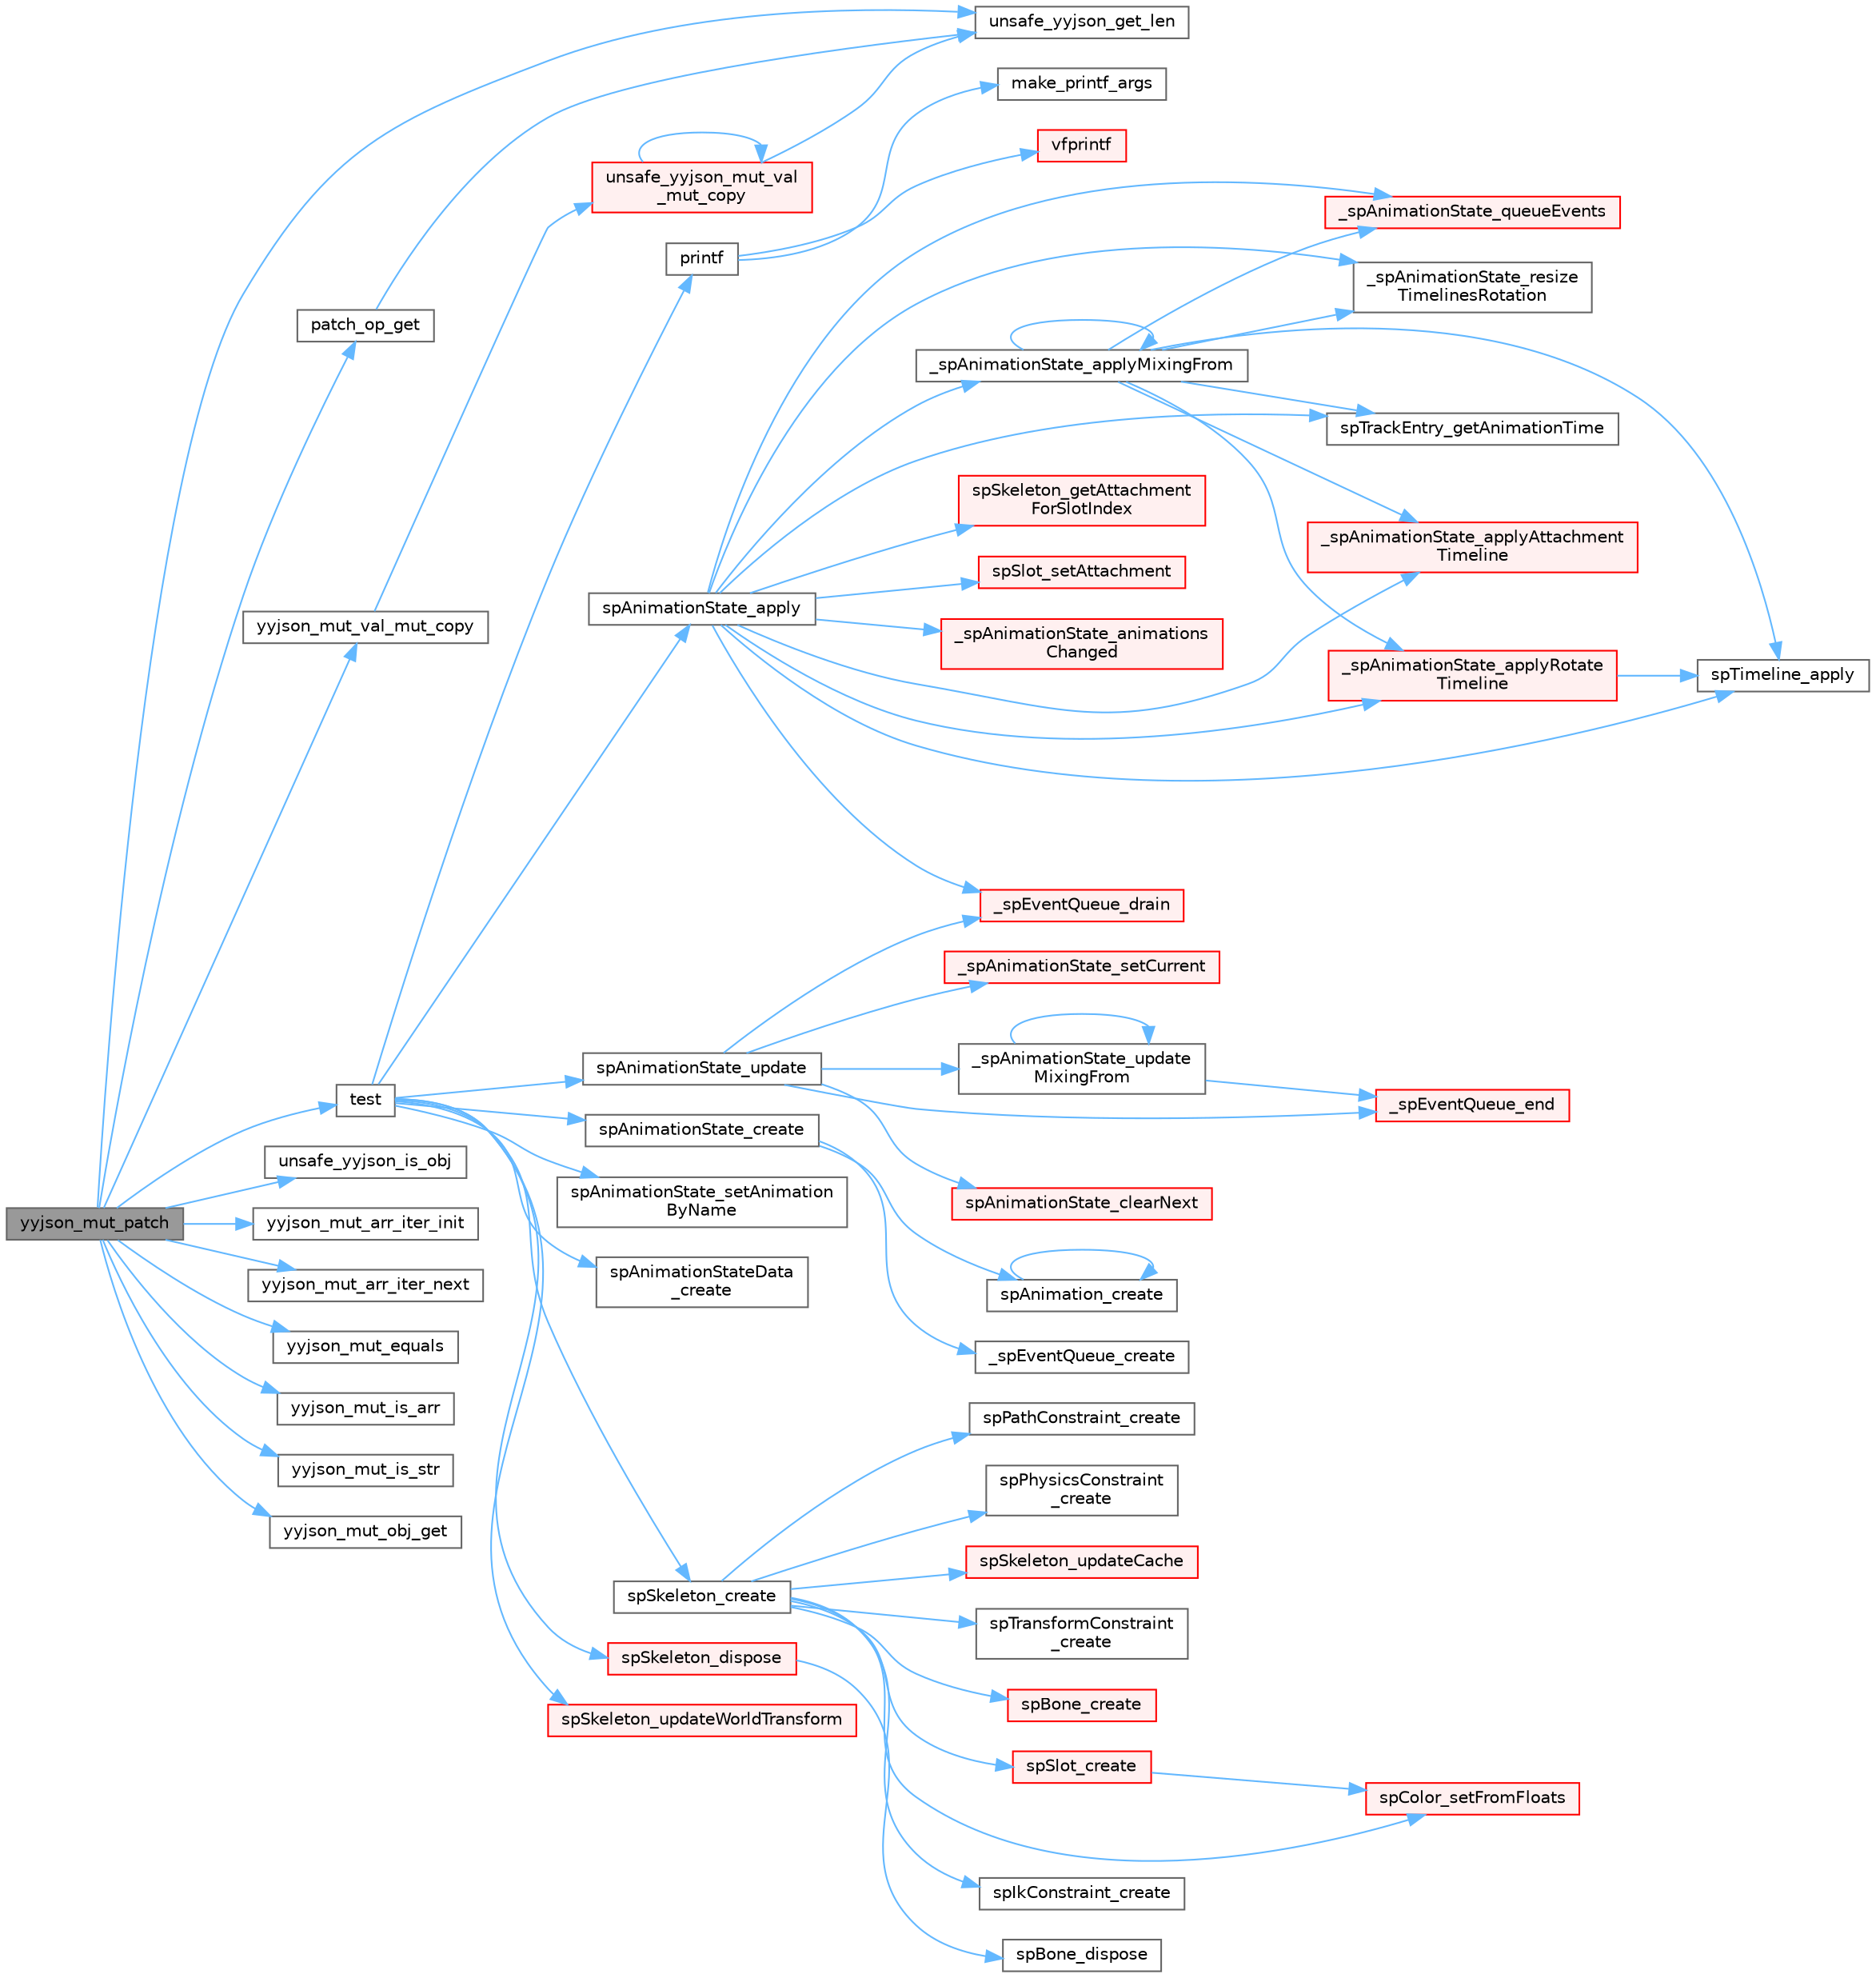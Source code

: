 digraph "yyjson_mut_patch"
{
 // LATEX_PDF_SIZE
  bgcolor="transparent";
  edge [fontname=Helvetica,fontsize=10,labelfontname=Helvetica,labelfontsize=10];
  node [fontname=Helvetica,fontsize=10,shape=box,height=0.2,width=0.4];
  rankdir="LR";
  Node1 [id="Node000001",label="yyjson_mut_patch",height=0.2,width=0.4,color="gray40", fillcolor="grey60", style="filled", fontcolor="black",tooltip=" "];
  Node1 -> Node2 [id="edge1_Node000001_Node000002",color="steelblue1",style="solid",tooltip=" "];
  Node2 [id="Node000002",label="patch_op_get",height=0.2,width=0.4,color="grey40", fillcolor="white", style="filled",URL="$yyjson_8c.html#af36e2c6791cc4e6f4d9310e1805f8542",tooltip=" "];
  Node2 -> Node3 [id="edge2_Node000002_Node000003",color="steelblue1",style="solid",tooltip=" "];
  Node3 [id="Node000003",label="unsafe_yyjson_get_len",height=0.2,width=0.4,color="grey40", fillcolor="white", style="filled",URL="$yyjson_8h.html#a445bf8a7f9981e4797bf95db944ddf8f",tooltip=" "];
  Node1 -> Node4 [id="edge3_Node000001_Node000004",color="steelblue1",style="solid",tooltip=" "];
  Node4 [id="Node000004",label="test",height=0.2,width=0.4,color="grey40", fillcolor="white", style="filled",URL="$external_2spine-runtimes_2spine-sfml_2c_2example_2main_8cpp.html#aac5f14f710620d78720c06cd063ec0ca",tooltip=" "];
  Node4 -> Node5 [id="edge4_Node000004_Node000005",color="steelblue1",style="solid",tooltip=" "];
  Node5 [id="Node000005",label="printf",height=0.2,width=0.4,color="grey40", fillcolor="white", style="filled",URL="$printf_8h.html#aee3ed3a831f25f07e7be3919fff2203a",tooltip=" "];
  Node5 -> Node6 [id="edge5_Node000005_Node000006",color="steelblue1",style="solid",tooltip=" "];
  Node6 [id="Node000006",label="make_printf_args",height=0.2,width=0.4,color="grey40", fillcolor="white", style="filled",URL="$printf_8h.html#a27dcc0efcda04388971dbea3c875f122",tooltip=" "];
  Node5 -> Node7 [id="edge6_Node000005_Node000007",color="steelblue1",style="solid",tooltip=" "];
  Node7 [id="Node000007",label="vfprintf",height=0.2,width=0.4,color="red", fillcolor="#FFF0F0", style="filled",URL="$printf_8h.html#abb30aad964fc771fb52cf3ad88649df2",tooltip=" "];
  Node4 -> Node36 [id="edge7_Node000004_Node000036",color="steelblue1",style="solid",tooltip=" "];
  Node36 [id="Node000036",label="spAnimationState_apply",height=0.2,width=0.4,color="grey40", fillcolor="white", style="filled",URL="$_animation_state_8c.html#a121811397a5e69b5d84b141172a860ad",tooltip=" "];
  Node36 -> Node37 [id="edge8_Node000036_Node000037",color="steelblue1",style="solid",tooltip=" "];
  Node37 [id="Node000037",label="_spAnimationState_animations\lChanged",height=0.2,width=0.4,color="red", fillcolor="#FFF0F0", style="filled",URL="$_animation_state_8c.html#a2e9127da71404d2e7f6715635f59714d",tooltip=" "];
  Node36 -> Node43 [id="edge9_Node000036_Node000043",color="steelblue1",style="solid",tooltip=" "];
  Node43 [id="Node000043",label="_spAnimationState_applyAttachment\lTimeline",height=0.2,width=0.4,color="red", fillcolor="#FFF0F0", style="filled",URL="$_animation_state_8c.html#a552cd264b22c69404ce34e0e773bcaa7",tooltip=" "];
  Node36 -> Node50 [id="edge10_Node000036_Node000050",color="steelblue1",style="solid",tooltip=" "];
  Node50 [id="Node000050",label="_spAnimationState_applyMixingFrom",height=0.2,width=0.4,color="grey40", fillcolor="white", style="filled",URL="$_animation_state_8c.html#ad872d0ff5d38b3ad75d02684ee46e3ef",tooltip=" "];
  Node50 -> Node43 [id="edge11_Node000050_Node000043",color="steelblue1",style="solid",tooltip=" "];
  Node50 -> Node50 [id="edge12_Node000050_Node000050",color="steelblue1",style="solid",tooltip=" "];
  Node50 -> Node51 [id="edge13_Node000050_Node000051",color="steelblue1",style="solid",tooltip=" "];
  Node51 [id="Node000051",label="_spAnimationState_applyRotate\lTimeline",height=0.2,width=0.4,color="red", fillcolor="#FFF0F0", style="filled",URL="$_animation_state_8c.html#a807375db0ba9e1c5a66ba60c03967a16",tooltip=" "];
  Node51 -> Node54 [id="edge14_Node000051_Node000054",color="steelblue1",style="solid",tooltip=" "];
  Node54 [id="Node000054",label="spTimeline_apply",height=0.2,width=0.4,color="grey40", fillcolor="white", style="filled",URL="$_animation_8c.html#a8f8846b1f976e08e2825cd8f2e4fed2a",tooltip=" "];
  Node50 -> Node55 [id="edge15_Node000050_Node000055",color="steelblue1",style="solid",tooltip=" "];
  Node55 [id="Node000055",label="_spAnimationState_queueEvents",height=0.2,width=0.4,color="red", fillcolor="#FFF0F0", style="filled",URL="$_animation_state_8c.html#a03841b3426944328c63e8dc965e5d202",tooltip=" "];
  Node50 -> Node62 [id="edge16_Node000050_Node000062",color="steelblue1",style="solid",tooltip=" "];
  Node62 [id="Node000062",label="_spAnimationState_resize\lTimelinesRotation",height=0.2,width=0.4,color="grey40", fillcolor="white", style="filled",URL="$_animation_state_8c.html#a586eb5371b2ecd094a959fb59981c011",tooltip=" "];
  Node50 -> Node54 [id="edge17_Node000050_Node000054",color="steelblue1",style="solid",tooltip=" "];
  Node50 -> Node63 [id="edge18_Node000050_Node000063",color="steelblue1",style="solid",tooltip=" "];
  Node63 [id="Node000063",label="spTrackEntry_getAnimationTime",height=0.2,width=0.4,color="grey40", fillcolor="white", style="filled",URL="$_animation_state_8c.html#a16e885e6da856346be434e44d94fff4d",tooltip=" "];
  Node36 -> Node51 [id="edge19_Node000036_Node000051",color="steelblue1",style="solid",tooltip=" "];
  Node36 -> Node55 [id="edge20_Node000036_Node000055",color="steelblue1",style="solid",tooltip=" "];
  Node36 -> Node62 [id="edge21_Node000036_Node000062",color="steelblue1",style="solid",tooltip=" "];
  Node36 -> Node64 [id="edge22_Node000036_Node000064",color="steelblue1",style="solid",tooltip=" "];
  Node64 [id="Node000064",label="_spEventQueue_drain",height=0.2,width=0.4,color="red", fillcolor="#FFF0F0", style="filled",URL="$_animation_state_8c.html#a2bb362df65f36453467acd9b360c600d",tooltip=" "];
  Node36 -> Node45 [id="edge23_Node000036_Node000045",color="steelblue1",style="solid",tooltip=" "];
  Node45 [id="Node000045",label="spSkeleton_getAttachment\lForSlotIndex",height=0.2,width=0.4,color="red", fillcolor="#FFF0F0", style="filled",URL="$_skeleton_8c.html#af67b15fea85286452cf9d8741a17b0ed",tooltip=" "];
  Node36 -> Node47 [id="edge24_Node000036_Node000047",color="steelblue1",style="solid",tooltip=" "];
  Node47 [id="Node000047",label="spSlot_setAttachment",height=0.2,width=0.4,color="red", fillcolor="#FFF0F0", style="filled",URL="$_slot_8c.html#a56d5b092e9d5418595813cec61d447cc",tooltip=" "];
  Node36 -> Node54 [id="edge25_Node000036_Node000054",color="steelblue1",style="solid",tooltip=" "];
  Node36 -> Node63 [id="edge26_Node000036_Node000063",color="steelblue1",style="solid",tooltip=" "];
  Node4 -> Node67 [id="edge27_Node000004_Node000067",color="steelblue1",style="solid",tooltip=" "];
  Node67 [id="Node000067",label="spAnimationState_create",height=0.2,width=0.4,color="grey40", fillcolor="white", style="filled",URL="$_animation_state_8c.html#a87beba99c1cc332a37af3d16d15454fd",tooltip=" "];
  Node67 -> Node68 [id="edge28_Node000067_Node000068",color="steelblue1",style="solid",tooltip=" "];
  Node68 [id="Node000068",label="_spEventQueue_create",height=0.2,width=0.4,color="grey40", fillcolor="white", style="filled",URL="$_animation_state_8c.html#a88ef8a5fb0d701a8e462f6963f0592cd",tooltip=" "];
  Node67 -> Node69 [id="edge29_Node000067_Node000069",color="steelblue1",style="solid",tooltip=" "];
  Node69 [id="Node000069",label="spAnimation_create",height=0.2,width=0.4,color="grey40", fillcolor="white", style="filled",URL="$_animation_8c.html#a65727a6d5fed75b3c730b88337a91070",tooltip=" "];
  Node69 -> Node69 [id="edge30_Node000069_Node000069",color="steelblue1",style="solid",tooltip=" "];
  Node4 -> Node70 [id="edge31_Node000004_Node000070",color="steelblue1",style="solid",tooltip=" "];
  Node70 [id="Node000070",label="spAnimationState_setAnimation\lByName",height=0.2,width=0.4,color="grey40", fillcolor="white", style="filled",URL="$spine-c_2include_2spine_2_animation_state_8h.html#a886473af828c2ec1222f62ea8aa5e470",tooltip=" "];
  Node4 -> Node71 [id="edge32_Node000004_Node000071",color="steelblue1",style="solid",tooltip=" "];
  Node71 [id="Node000071",label="spAnimationState_update",height=0.2,width=0.4,color="grey40", fillcolor="white", style="filled",URL="$_animation_state_8c.html#a6e0eaef7d5f047204c709cee9f51ef08",tooltip=" "];
  Node71 -> Node72 [id="edge33_Node000071_Node000072",color="steelblue1",style="solid",tooltip=" "];
  Node72 [id="Node000072",label="_spAnimationState_setCurrent",height=0.2,width=0.4,color="red", fillcolor="#FFF0F0", style="filled",URL="$_animation_state_8c.html#a7fd9c2b5f1e4e7ad96f8483118220e53",tooltip=" "];
  Node71 -> Node76 [id="edge34_Node000071_Node000076",color="steelblue1",style="solid",tooltip=" "];
  Node76 [id="Node000076",label="_spAnimationState_update\lMixingFrom",height=0.2,width=0.4,color="grey40", fillcolor="white", style="filled",URL="$_animation_state_8c.html#a811bfe34d8d6ae14d016aba963f38a5f",tooltip=" "];
  Node76 -> Node76 [id="edge35_Node000076_Node000076",color="steelblue1",style="solid",tooltip=" "];
  Node76 -> Node77 [id="edge36_Node000076_Node000077",color="steelblue1",style="solid",tooltip=" "];
  Node77 [id="Node000077",label="_spEventQueue_end",height=0.2,width=0.4,color="red", fillcolor="#FFF0F0", style="filled",URL="$_animation_state_8c.html#ae86eaf55ad672f17dcb738d9481d7bb9",tooltip=" "];
  Node71 -> Node64 [id="edge37_Node000071_Node000064",color="steelblue1",style="solid",tooltip=" "];
  Node71 -> Node77 [id="edge38_Node000071_Node000077",color="steelblue1",style="solid",tooltip=" "];
  Node71 -> Node78 [id="edge39_Node000071_Node000078",color="steelblue1",style="solid",tooltip=" "];
  Node78 [id="Node000078",label="spAnimationState_clearNext",height=0.2,width=0.4,color="red", fillcolor="#FFF0F0", style="filled",URL="$_animation_state_8c.html#a1116b24b2fd4730966c0c1705f16a515",tooltip=" "];
  Node4 -> Node80 [id="edge40_Node000004_Node000080",color="steelblue1",style="solid",tooltip=" "];
  Node80 [id="Node000080",label="spAnimationStateData\l_create",height=0.2,width=0.4,color="grey40", fillcolor="white", style="filled",URL="$_animation_state_data_8c.html#a8c7606d99b6d3ca45a45f696191e184b",tooltip=" "];
  Node4 -> Node81 [id="edge41_Node000004_Node000081",color="steelblue1",style="solid",tooltip=" "];
  Node81 [id="Node000081",label="spSkeleton_create",height=0.2,width=0.4,color="grey40", fillcolor="white", style="filled",URL="$_skeleton_8c.html#adafc127ff4d17039cb355ad7941b4687",tooltip=" "];
  Node81 -> Node82 [id="edge42_Node000081_Node000082",color="steelblue1",style="solid",tooltip=" "];
  Node82 [id="Node000082",label="spBone_create",height=0.2,width=0.4,color="red", fillcolor="#FFF0F0", style="filled",URL="$_bone_8c.html#a672c3edad19d7bf482bf13e7f01ee97b",tooltip=" "];
  Node81 -> Node84 [id="edge43_Node000081_Node000084",color="steelblue1",style="solid",tooltip=" "];
  Node84 [id="Node000084",label="spColor_setFromFloats",height=0.2,width=0.4,color="red", fillcolor="#FFF0F0", style="filled",URL="$_color_8c.html#aef2bc0c9016302022f25c89ba5b36a2c",tooltip=" "];
  Node81 -> Node86 [id="edge44_Node000081_Node000086",color="steelblue1",style="solid",tooltip=" "];
  Node86 [id="Node000086",label="spIkConstraint_create",height=0.2,width=0.4,color="grey40", fillcolor="white", style="filled",URL="$spine-c_2include_2spine_2_ik_constraint_8h.html#adc550d0f541e94be4e2d44930dcc8b2e",tooltip=" "];
  Node81 -> Node87 [id="edge45_Node000081_Node000087",color="steelblue1",style="solid",tooltip=" "];
  Node87 [id="Node000087",label="spPathConstraint_create",height=0.2,width=0.4,color="grey40", fillcolor="white", style="filled",URL="$spine-c_2include_2spine_2_path_constraint_8h.html#adcee199676387bd744e4b147c99eb39b",tooltip=" "];
  Node81 -> Node88 [id="edge46_Node000081_Node000088",color="steelblue1",style="solid",tooltip=" "];
  Node88 [id="Node000088",label="spPhysicsConstraint\l_create",height=0.2,width=0.4,color="grey40", fillcolor="white", style="filled",URL="$_physics_constraint_8c.html#a32a2345e660c659a94668d1de4dba981",tooltip=" "];
  Node81 -> Node89 [id="edge47_Node000081_Node000089",color="steelblue1",style="solid",tooltip=" "];
  Node89 [id="Node000089",label="spSkeleton_updateCache",height=0.2,width=0.4,color="red", fillcolor="#FFF0F0", style="filled",URL="$_skeleton_8c.html#a62e01f12f86149c4fed351f27e022c76",tooltip=" "];
  Node81 -> Node99 [id="edge48_Node000081_Node000099",color="steelblue1",style="solid",tooltip=" "];
  Node99 [id="Node000099",label="spSlot_create",height=0.2,width=0.4,color="red", fillcolor="#FFF0F0", style="filled",URL="$_slot_8c.html#a425f2e6a489e790f26bda11dd18f3a4a",tooltip=" "];
  Node99 -> Node84 [id="edge49_Node000099_Node000084",color="steelblue1",style="solid",tooltip=" "];
  Node81 -> Node103 [id="edge50_Node000081_Node000103",color="steelblue1",style="solid",tooltip=" "];
  Node103 [id="Node000103",label="spTransformConstraint\l_create",height=0.2,width=0.4,color="grey40", fillcolor="white", style="filled",URL="$spine-c_2include_2spine_2_transform_constraint_8h.html#a2fc2c8fc06c7e11463e6a3acf202f353",tooltip=" "];
  Node4 -> Node104 [id="edge51_Node000004_Node000104",color="steelblue1",style="solid",tooltip=" "];
  Node104 [id="Node000104",label="spSkeleton_dispose",height=0.2,width=0.4,color="red", fillcolor="#FFF0F0", style="filled",URL="$_skeleton_8c.html#a77f856011e09776af5a8d8e45446bc72",tooltip=" "];
  Node104 -> Node105 [id="edge52_Node000104_Node000105",color="steelblue1",style="solid",tooltip=" "];
  Node105 [id="Node000105",label="spBone_dispose",height=0.2,width=0.4,color="grey40", fillcolor="white", style="filled",URL="$_bone_8c.html#ac9432169a9965bcbc2ee09fdd40ae4a2",tooltip=" "];
  Node4 -> Node111 [id="edge53_Node000004_Node000111",color="steelblue1",style="solid",tooltip=" "];
  Node111 [id="Node000111",label="spSkeleton_updateWorldTransform",height=0.2,width=0.4,color="red", fillcolor="#FFF0F0", style="filled",URL="$_skeleton_8c.html#aacbe2c41263148e0b8e88724bd6e19a8",tooltip=" "];
  Node1 -> Node3 [id="edge54_Node000001_Node000003",color="steelblue1",style="solid",tooltip=" "];
  Node1 -> Node142 [id="edge55_Node000001_Node000142",color="steelblue1",style="solid",tooltip=" "];
  Node142 [id="Node000142",label="unsafe_yyjson_is_obj",height=0.2,width=0.4,color="grey40", fillcolor="white", style="filled",URL="$yyjson_8h.html#a3c864f087b8214d363f7083b68d6b057",tooltip=" "];
  Node1 -> Node143 [id="edge56_Node000001_Node000143",color="steelblue1",style="solid",tooltip=" "];
  Node143 [id="Node000143",label="yyjson_mut_arr_iter_init",height=0.2,width=0.4,color="grey40", fillcolor="white", style="filled",URL="$yyjson_8h.html#ad88b6743f333d9e4eff04b0138619e74",tooltip=" "];
  Node1 -> Node144 [id="edge57_Node000001_Node000144",color="steelblue1",style="solid",tooltip=" "];
  Node144 [id="Node000144",label="yyjson_mut_arr_iter_next",height=0.2,width=0.4,color="grey40", fillcolor="white", style="filled",URL="$yyjson_8h.html#a793250c5394193a73b5e9506c8381994",tooltip=" "];
  Node1 -> Node145 [id="edge58_Node000001_Node000145",color="steelblue1",style="solid",tooltip=" "];
  Node145 [id="Node000145",label="yyjson_mut_equals",height=0.2,width=0.4,color="grey40", fillcolor="white", style="filled",URL="$yyjson_8h.html#ab0a5c5a568b7f2c0a6301149f0f6aa84",tooltip=" "];
  Node1 -> Node146 [id="edge59_Node000001_Node000146",color="steelblue1",style="solid",tooltip=" "];
  Node146 [id="Node000146",label="yyjson_mut_is_arr",height=0.2,width=0.4,color="grey40", fillcolor="white", style="filled",URL="$yyjson_8h.html#a538974615c719cb8ea2e8ea7705569cf",tooltip=" "];
  Node1 -> Node147 [id="edge60_Node000001_Node000147",color="steelblue1",style="solid",tooltip=" "];
  Node147 [id="Node000147",label="yyjson_mut_is_str",height=0.2,width=0.4,color="grey40", fillcolor="white", style="filled",URL="$yyjson_8h.html#ad9f16424bfef46cd479066905f653591",tooltip=" "];
  Node1 -> Node148 [id="edge61_Node000001_Node000148",color="steelblue1",style="solid",tooltip=" "];
  Node148 [id="Node000148",label="yyjson_mut_obj_get",height=0.2,width=0.4,color="grey40", fillcolor="white", style="filled",URL="$yyjson_8h.html#a90a824479a3d07f47e9bcce9bbbfcdc0",tooltip=" "];
  Node1 -> Node149 [id="edge62_Node000001_Node000149",color="steelblue1",style="solid",tooltip=" "];
  Node149 [id="Node000149",label="yyjson_mut_val_mut_copy",height=0.2,width=0.4,color="grey40", fillcolor="white", style="filled",URL="$yyjson_8c.html#a7a6d39e58d312a7930fd289d5267bf28",tooltip=" "];
  Node149 -> Node150 [id="edge63_Node000149_Node000150",color="steelblue1",style="solid",tooltip=" "];
  Node150 [id="Node000150",label="unsafe_yyjson_mut_val\l_mut_copy",height=0.2,width=0.4,color="red", fillcolor="#FFF0F0", style="filled",URL="$yyjson_8c.html#a247ba8b31812f92d670897a3cd258c90",tooltip=" "];
  Node150 -> Node3 [id="edge64_Node000150_Node000003",color="steelblue1",style="solid",tooltip=" "];
  Node150 -> Node150 [id="edge65_Node000150_Node000150",color="steelblue1",style="solid",tooltip=" "];
}
